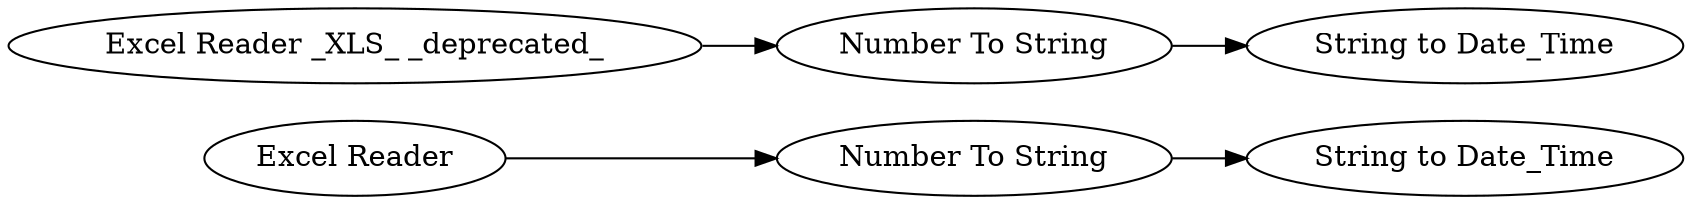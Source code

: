 digraph {
	78 -> 79
	6 -> 7
	77 -> 78
	7 -> 8
	7 [label="Number To String"]
	79 [label="String to Date_Time"]
	77 [label="Excel Reader"]
	6 [label="Excel Reader _XLS_ _deprecated_"]
	8 [label="String to Date_Time"]
	78 [label="Number To String"]
	rankdir=LR
}
